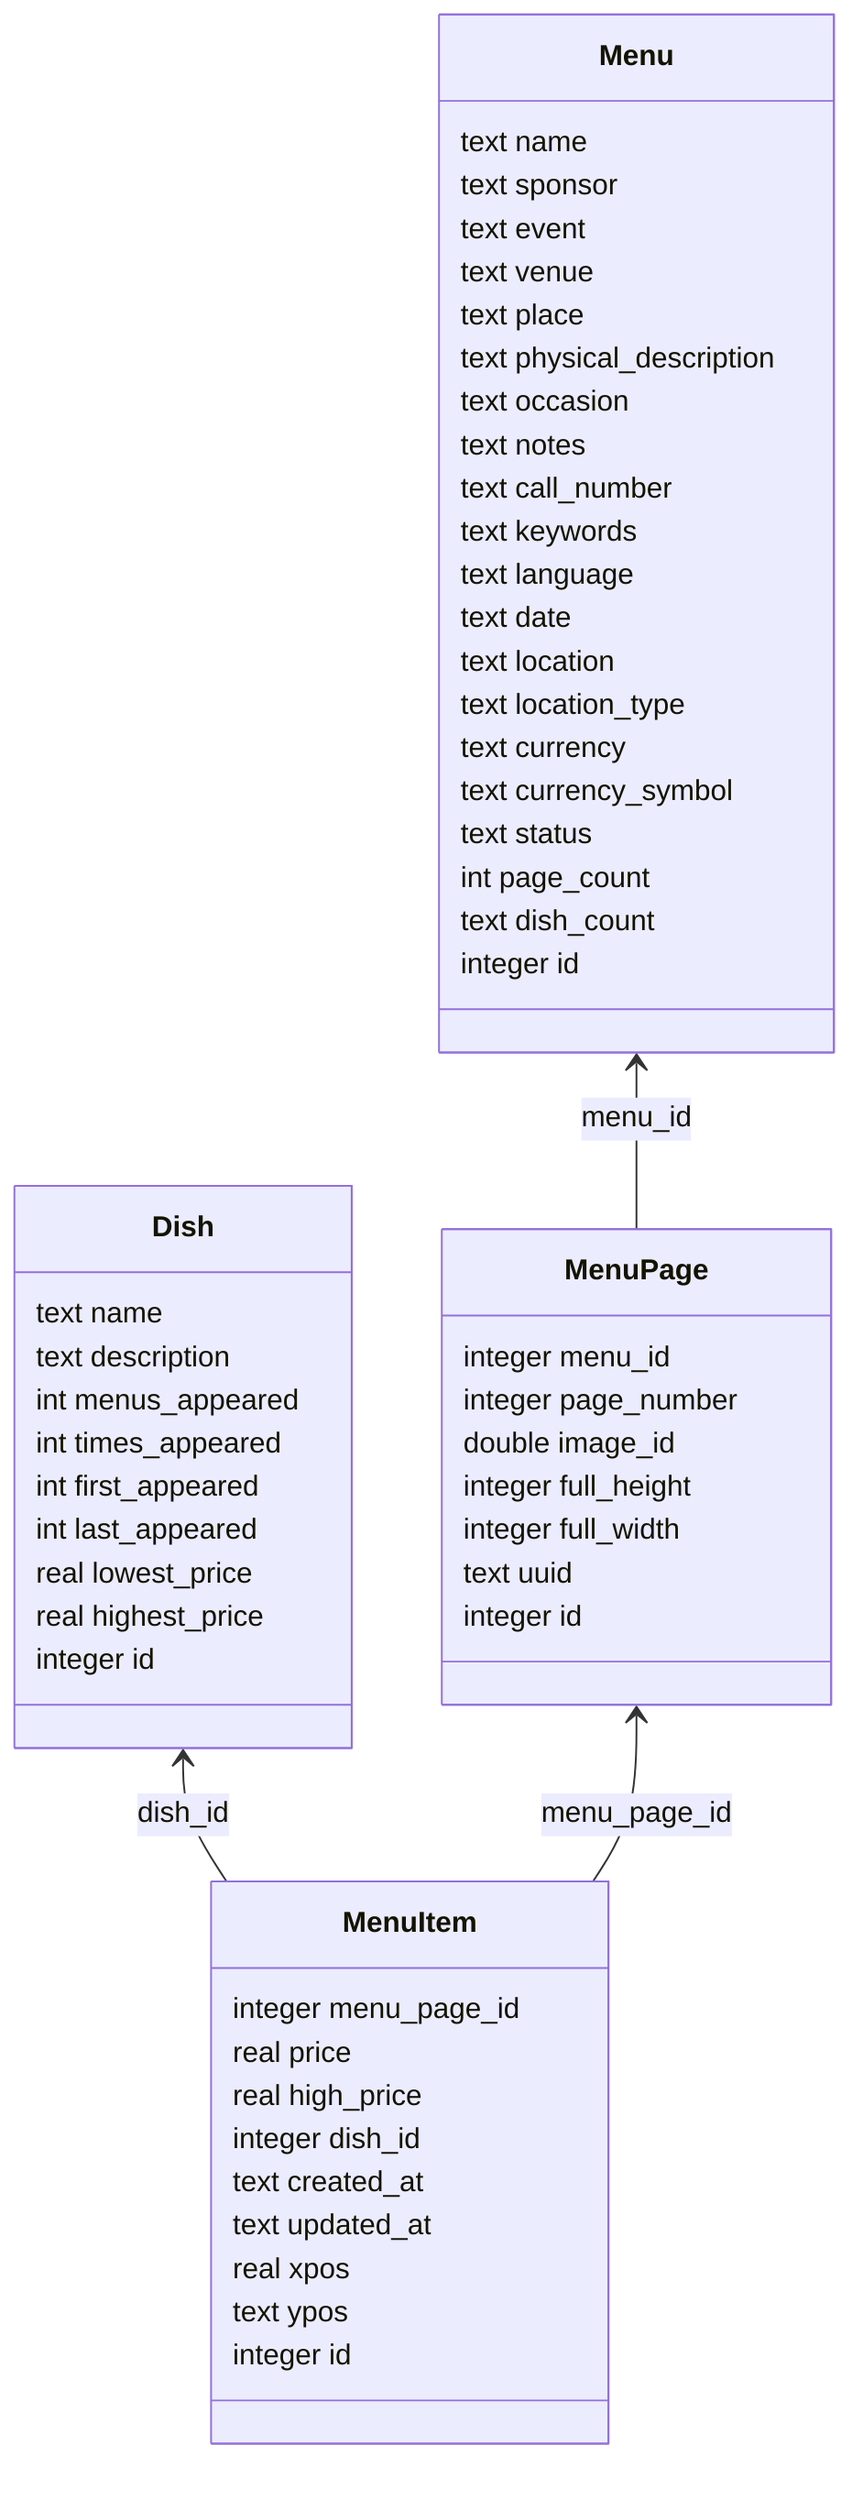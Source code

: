 classDiagram
direction BT
class Dish {
   text name
   text description
   int menus_appeared
   int times_appeared
   int first_appeared
   int last_appeared
   real lowest_price
   real highest_price
   integer id
}
class Menu {
   text name
   text sponsor
   text event
   text venue
   text place
   text physical_description
   text occasion
   text notes
   text call_number
   text keywords
   text language
   text date
   text location
   text location_type
   text currency
   text currency_symbol
   text status
   int page_count
   text dish_count
   integer id
}
class MenuItem {
   integer menu_page_id
   real price
   real high_price
   integer dish_id
   text created_at
   text updated_at
   real xpos
   text ypos
   integer id
}
class MenuPage {
   integer menu_id
   integer page_number
   double image_id
   integer full_height
   integer full_width
   text uuid
   integer id

}

MenuItem  -->  Dish : dish_id

MenuItem  -->  MenuPage : menu_page_id

MenuPage  -->  Menu : menu_id